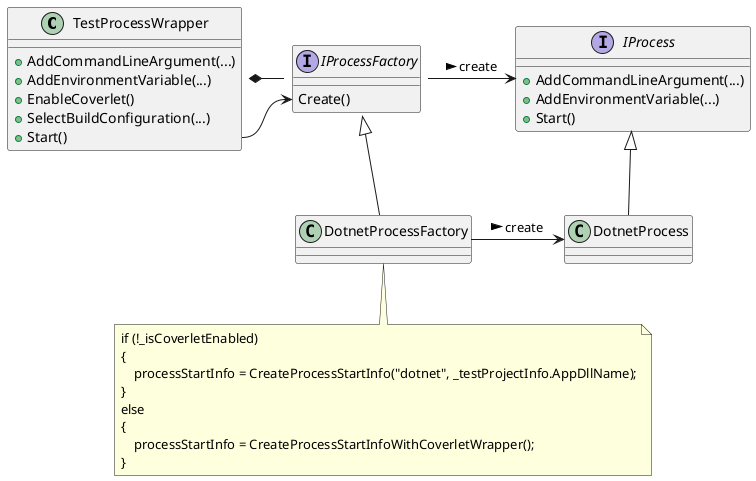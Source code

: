 @startuml
class "TestProcessWrapper" as wrapper {
  + AddCommandLineArgument(...)
  + AddEnvironmentVariable(...)
  + EnableCoverlet()
  + SelectBuildConfiguration(...)
  + Start()
}

interface "IProcessFactory" as factory_if
factory_if : Create()

class "DotnetProcessFactory" as factory

interface "IProcess" as process_if {
  + AddCommandLineArgument(...)
  + AddEnvironmentVariable(...)
  + Start()
}

class "DotnetProcess" as process

factory_if <|-- factory
process_if <|-- process

factory_if -> process_if :  create >
factory -> process : create >

wrapper *- factory_if

wrapper::Start --> factory_if::Create

note bottom of factory
if (!_isCoverletEnabled)
{
    processStartInfo = CreateProcessStartInfo("dotnet", _testProjectInfo.AppDllName);
}
else
{
    processStartInfo = CreateProcessStartInfoWithCoverletWrapper();
}
end note
@enduml